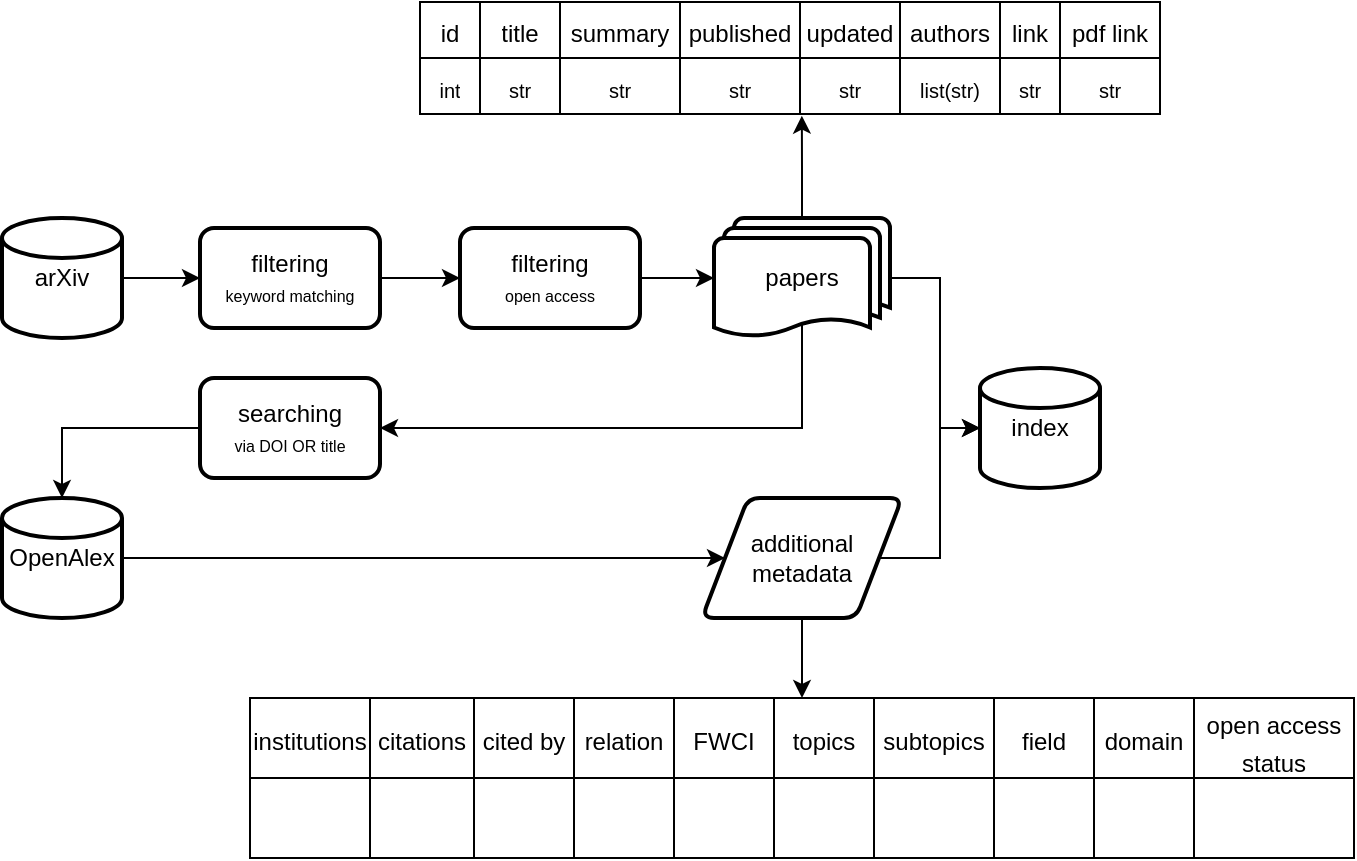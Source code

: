 <mxfile version="26.2.14">
  <diagram name="Page-1" id="spYMfo7C8VDkyBsGKRN6">
    <mxGraphModel dx="868" dy="518" grid="1" gridSize="10" guides="1" tooltips="1" connect="1" arrows="1" fold="1" page="1" pageScale="1" pageWidth="827" pageHeight="1169" math="0" shadow="0">
      <root>
        <mxCell id="0" />
        <mxCell id="1" parent="0" />
        <mxCell id="drIio9Y409SWSWU5YO3m-18" style="edgeStyle=orthogonalEdgeStyle;rounded=0;orthogonalLoop=1;jettySize=auto;html=1;entryX=1;entryY=0.5;entryDx=0;entryDy=0;exitX=0.5;exitY=0.88;exitDx=0;exitDy=0;exitPerimeter=0;" parent="1" source="drIio9Y409SWSWU5YO3m-2" target="drIio9Y409SWSWU5YO3m-17" edge="1">
          <mxGeometry relative="1" as="geometry">
            <Array as="points">
              <mxPoint x="441" y="235" />
            </Array>
          </mxGeometry>
        </mxCell>
        <mxCell id="drIio9Y409SWSWU5YO3m-2" value="papers" style="strokeWidth=2;html=1;shape=mxgraph.flowchart.multi-document;whiteSpace=wrap;" parent="1" vertex="1">
          <mxGeometry x="397" y="130" width="88" height="60" as="geometry" />
        </mxCell>
        <mxCell id="drIio9Y409SWSWU5YO3m-6" value="additional metadata" style="shape=parallelogram;html=1;strokeWidth=2;perimeter=parallelogramPerimeter;whiteSpace=wrap;rounded=1;arcSize=12;size=0.23;" parent="1" vertex="1">
          <mxGeometry x="391" y="270" width="100" height="60" as="geometry" />
        </mxCell>
        <mxCell id="drIio9Y409SWSWU5YO3m-9" value="" style="edgeStyle=orthogonalEdgeStyle;rounded=0;orthogonalLoop=1;jettySize=auto;html=1;" parent="1" source="drIio9Y409SWSWU5YO3m-7" target="drIio9Y409SWSWU5YO3m-6" edge="1">
          <mxGeometry relative="1" as="geometry" />
        </mxCell>
        <mxCell id="drIio9Y409SWSWU5YO3m-7" value="OpenAlex" style="strokeWidth=2;html=1;shape=mxgraph.flowchart.database;whiteSpace=wrap;" parent="1" vertex="1">
          <mxGeometry x="41" y="270" width="60" height="60" as="geometry" />
        </mxCell>
        <mxCell id="drIio9Y409SWSWU5YO3m-15" value="" style="edgeStyle=orthogonalEdgeStyle;rounded=0;orthogonalLoop=1;jettySize=auto;html=1;" parent="1" source="drIio9Y409SWSWU5YO3m-8" target="drIio9Y409SWSWU5YO3m-14" edge="1">
          <mxGeometry relative="1" as="geometry" />
        </mxCell>
        <mxCell id="drIio9Y409SWSWU5YO3m-8" value="arXiv" style="strokeWidth=2;html=1;shape=mxgraph.flowchart.database;whiteSpace=wrap;" parent="1" vertex="1">
          <mxGeometry x="41" y="130" width="60" height="60" as="geometry" />
        </mxCell>
        <mxCell id="drIio9Y409SWSWU5YO3m-11" value="index" style="strokeWidth=2;html=1;shape=mxgraph.flowchart.database;whiteSpace=wrap;" parent="1" vertex="1">
          <mxGeometry x="530" y="205" width="60" height="60" as="geometry" />
        </mxCell>
        <mxCell id="X5gpQsDnQvT6d17Y1w-y-3" value="" style="edgeStyle=orthogonalEdgeStyle;rounded=0;orthogonalLoop=1;jettySize=auto;html=1;" edge="1" parent="1" source="drIio9Y409SWSWU5YO3m-14" target="X5gpQsDnQvT6d17Y1w-y-1">
          <mxGeometry relative="1" as="geometry" />
        </mxCell>
        <mxCell id="drIio9Y409SWSWU5YO3m-14" value="filtering&lt;div&gt;&lt;font style=&quot;font-size: 8px;&quot;&gt;keyword matching&lt;/font&gt;&lt;/div&gt;" style="rounded=1;whiteSpace=wrap;html=1;absoluteArcSize=1;arcSize=14;strokeWidth=2;" parent="1" vertex="1">
          <mxGeometry x="140" y="135" width="90" height="50" as="geometry" />
        </mxCell>
        <mxCell id="drIio9Y409SWSWU5YO3m-17" value="searching&lt;div&gt;&lt;font style=&quot;font-size: 8px;&quot;&gt;via DOI OR title&lt;/font&gt;&lt;/div&gt;" style="rounded=1;whiteSpace=wrap;html=1;absoluteArcSize=1;arcSize=14;strokeWidth=2;" parent="1" vertex="1">
          <mxGeometry x="140" y="210" width="90" height="50" as="geometry" />
        </mxCell>
        <mxCell id="drIio9Y409SWSWU5YO3m-19" style="edgeStyle=orthogonalEdgeStyle;rounded=0;orthogonalLoop=1;jettySize=auto;html=1;entryX=0.5;entryY=0;entryDx=0;entryDy=0;entryPerimeter=0;" parent="1" source="drIio9Y409SWSWU5YO3m-17" target="drIio9Y409SWSWU5YO3m-7" edge="1">
          <mxGeometry relative="1" as="geometry" />
        </mxCell>
        <mxCell id="drIio9Y409SWSWU5YO3m-38" value="" style="shape=table;startSize=0;container=1;collapsible=0;childLayout=tableLayout;fontSize=16;" parent="1" vertex="1">
          <mxGeometry x="250" y="22" width="370" height="56.0" as="geometry" />
        </mxCell>
        <mxCell id="drIio9Y409SWSWU5YO3m-39" value="" style="shape=tableRow;horizontal=0;startSize=0;swimlaneHead=0;swimlaneBody=0;strokeColor=inherit;top=0;left=0;bottom=0;right=0;collapsible=0;dropTarget=0;fillColor=none;points=[[0,0.5],[1,0.5]];portConstraint=eastwest;fontSize=16;" parent="drIio9Y409SWSWU5YO3m-38" vertex="1">
          <mxGeometry width="370" height="28" as="geometry" />
        </mxCell>
        <mxCell id="drIio9Y409SWSWU5YO3m-40" value="&lt;font style=&quot;font-size: 12px;&quot;&gt;id&lt;/font&gt;" style="shape=partialRectangle;html=1;whiteSpace=wrap;connectable=0;strokeColor=inherit;overflow=hidden;fillColor=none;top=0;left=0;bottom=0;right=0;pointerEvents=1;fontSize=16;" parent="drIio9Y409SWSWU5YO3m-39" vertex="1">
          <mxGeometry width="30" height="28" as="geometry">
            <mxRectangle width="30" height="28" as="alternateBounds" />
          </mxGeometry>
        </mxCell>
        <mxCell id="drIio9Y409SWSWU5YO3m-41" value="&lt;font style=&quot;font-size: 12px;&quot;&gt;title&lt;/font&gt;" style="shape=partialRectangle;html=1;whiteSpace=wrap;connectable=0;strokeColor=inherit;overflow=hidden;fillColor=none;top=0;left=0;bottom=0;right=0;pointerEvents=1;fontSize=16;" parent="drIio9Y409SWSWU5YO3m-39" vertex="1">
          <mxGeometry x="30" width="40" height="28" as="geometry">
            <mxRectangle width="40" height="28" as="alternateBounds" />
          </mxGeometry>
        </mxCell>
        <mxCell id="drIio9Y409SWSWU5YO3m-42" value="&lt;font style=&quot;font-size: 12px;&quot;&gt;summary&lt;/font&gt;" style="shape=partialRectangle;html=1;whiteSpace=wrap;connectable=0;strokeColor=inherit;overflow=hidden;fillColor=none;top=0;left=0;bottom=0;right=0;pointerEvents=1;fontSize=16;" parent="drIio9Y409SWSWU5YO3m-39" vertex="1">
          <mxGeometry x="70" width="60" height="28" as="geometry">
            <mxRectangle width="60" height="28" as="alternateBounds" />
          </mxGeometry>
        </mxCell>
        <mxCell id="drIio9Y409SWSWU5YO3m-61" value="&lt;font style=&quot;font-size: 12px;&quot;&gt;published&lt;/font&gt;" style="shape=partialRectangle;html=1;whiteSpace=wrap;connectable=0;strokeColor=inherit;overflow=hidden;fillColor=none;top=0;left=0;bottom=0;right=0;pointerEvents=1;fontSize=16;" parent="drIio9Y409SWSWU5YO3m-39" vertex="1">
          <mxGeometry x="130" width="60" height="28" as="geometry">
            <mxRectangle width="60" height="28" as="alternateBounds" />
          </mxGeometry>
        </mxCell>
        <mxCell id="drIio9Y409SWSWU5YO3m-59" value="&lt;font style=&quot;font-size: 12px;&quot;&gt;updated&lt;/font&gt;" style="shape=partialRectangle;html=1;whiteSpace=wrap;connectable=0;strokeColor=inherit;overflow=hidden;fillColor=none;top=0;left=0;bottom=0;right=0;pointerEvents=1;fontSize=16;" parent="drIio9Y409SWSWU5YO3m-39" vertex="1">
          <mxGeometry x="190" width="50" height="28" as="geometry">
            <mxRectangle width="50" height="28" as="alternateBounds" />
          </mxGeometry>
        </mxCell>
        <mxCell id="drIio9Y409SWSWU5YO3m-63" value="&lt;font style=&quot;font-size: 12px;&quot;&gt;authors&lt;/font&gt;" style="shape=partialRectangle;html=1;whiteSpace=wrap;connectable=0;strokeColor=inherit;overflow=hidden;fillColor=none;top=0;left=0;bottom=0;right=0;pointerEvents=1;fontSize=16;" parent="drIio9Y409SWSWU5YO3m-39" vertex="1">
          <mxGeometry x="240" width="50" height="28" as="geometry">
            <mxRectangle width="50" height="28" as="alternateBounds" />
          </mxGeometry>
        </mxCell>
        <mxCell id="drIio9Y409SWSWU5YO3m-65" value="&lt;font style=&quot;font-size: 12px;&quot;&gt;link&lt;/font&gt;" style="shape=partialRectangle;html=1;whiteSpace=wrap;connectable=0;strokeColor=inherit;overflow=hidden;fillColor=none;top=0;left=0;bottom=0;right=0;pointerEvents=1;fontSize=16;" parent="drIio9Y409SWSWU5YO3m-39" vertex="1">
          <mxGeometry x="290" width="30" height="28" as="geometry">
            <mxRectangle width="30" height="28" as="alternateBounds" />
          </mxGeometry>
        </mxCell>
        <mxCell id="drIio9Y409SWSWU5YO3m-67" value="&lt;font style=&quot;font-size: 12px;&quot;&gt;pdf link&lt;/font&gt;" style="shape=partialRectangle;html=1;whiteSpace=wrap;connectable=0;strokeColor=inherit;overflow=hidden;fillColor=none;top=0;left=0;bottom=0;right=0;pointerEvents=1;fontSize=16;" parent="drIio9Y409SWSWU5YO3m-39" vertex="1">
          <mxGeometry x="320" width="50" height="28" as="geometry">
            <mxRectangle width="50" height="28" as="alternateBounds" />
          </mxGeometry>
        </mxCell>
        <mxCell id="drIio9Y409SWSWU5YO3m-43" value="" style="shape=tableRow;horizontal=0;startSize=0;swimlaneHead=0;swimlaneBody=0;strokeColor=inherit;top=0;left=0;bottom=0;right=0;collapsible=0;dropTarget=0;fillColor=none;points=[[0,0.5],[1,0.5]];portConstraint=eastwest;fontSize=16;" parent="drIio9Y409SWSWU5YO3m-38" vertex="1">
          <mxGeometry y="28" width="370" height="28" as="geometry" />
        </mxCell>
        <mxCell id="drIio9Y409SWSWU5YO3m-44" value="&lt;font style=&quot;font-size: 10px;&quot;&gt;int&lt;/font&gt;" style="shape=partialRectangle;html=1;whiteSpace=wrap;connectable=0;strokeColor=inherit;overflow=hidden;fillColor=none;top=0;left=0;bottom=0;right=0;pointerEvents=1;fontSize=16;" parent="drIio9Y409SWSWU5YO3m-43" vertex="1">
          <mxGeometry width="30" height="28" as="geometry">
            <mxRectangle width="30" height="28" as="alternateBounds" />
          </mxGeometry>
        </mxCell>
        <mxCell id="drIio9Y409SWSWU5YO3m-45" value="&lt;font style=&quot;font-size: 10px;&quot;&gt;str&lt;/font&gt;" style="shape=partialRectangle;html=1;whiteSpace=wrap;connectable=0;strokeColor=inherit;overflow=hidden;fillColor=none;top=0;left=0;bottom=0;right=0;pointerEvents=1;fontSize=16;" parent="drIio9Y409SWSWU5YO3m-43" vertex="1">
          <mxGeometry x="30" width="40" height="28" as="geometry">
            <mxRectangle width="40" height="28" as="alternateBounds" />
          </mxGeometry>
        </mxCell>
        <mxCell id="drIio9Y409SWSWU5YO3m-46" value="&lt;font style=&quot;font-size: 10px;&quot;&gt;str&lt;/font&gt;" style="shape=partialRectangle;html=1;whiteSpace=wrap;connectable=0;strokeColor=inherit;overflow=hidden;fillColor=none;top=0;left=0;bottom=0;right=0;pointerEvents=1;fontSize=16;" parent="drIio9Y409SWSWU5YO3m-43" vertex="1">
          <mxGeometry x="70" width="60" height="28" as="geometry">
            <mxRectangle width="60" height="28" as="alternateBounds" />
          </mxGeometry>
        </mxCell>
        <mxCell id="drIio9Y409SWSWU5YO3m-62" value="&lt;font style=&quot;font-size: 10px;&quot;&gt;str&lt;/font&gt;" style="shape=partialRectangle;html=1;whiteSpace=wrap;connectable=0;strokeColor=inherit;overflow=hidden;fillColor=none;top=0;left=0;bottom=0;right=0;pointerEvents=1;fontSize=16;" parent="drIio9Y409SWSWU5YO3m-43" vertex="1">
          <mxGeometry x="130" width="60" height="28" as="geometry">
            <mxRectangle width="60" height="28" as="alternateBounds" />
          </mxGeometry>
        </mxCell>
        <mxCell id="drIio9Y409SWSWU5YO3m-60" value="&lt;font style=&quot;font-size: 10px;&quot;&gt;&lt;font style=&quot;&quot;&gt;st&lt;/font&gt;r&lt;/font&gt;" style="shape=partialRectangle;html=1;whiteSpace=wrap;connectable=0;strokeColor=inherit;overflow=hidden;fillColor=none;top=0;left=0;bottom=0;right=0;pointerEvents=1;fontSize=16;" parent="drIio9Y409SWSWU5YO3m-43" vertex="1">
          <mxGeometry x="190" width="50" height="28" as="geometry">
            <mxRectangle width="50" height="28" as="alternateBounds" />
          </mxGeometry>
        </mxCell>
        <mxCell id="drIio9Y409SWSWU5YO3m-64" value="&lt;font style=&quot;font-size: 10px;&quot;&gt;list(str)&lt;/font&gt;" style="shape=partialRectangle;html=1;whiteSpace=wrap;connectable=0;strokeColor=inherit;overflow=hidden;fillColor=none;top=0;left=0;bottom=0;right=0;pointerEvents=1;fontSize=16;" parent="drIio9Y409SWSWU5YO3m-43" vertex="1">
          <mxGeometry x="240" width="50" height="28" as="geometry">
            <mxRectangle width="50" height="28" as="alternateBounds" />
          </mxGeometry>
        </mxCell>
        <mxCell id="drIio9Y409SWSWU5YO3m-66" value="&lt;font style=&quot;font-size: 10px;&quot;&gt;str&lt;/font&gt;" style="shape=partialRectangle;html=1;whiteSpace=wrap;connectable=0;strokeColor=inherit;overflow=hidden;fillColor=none;top=0;left=0;bottom=0;right=0;pointerEvents=1;fontSize=16;" parent="drIio9Y409SWSWU5YO3m-43" vertex="1">
          <mxGeometry x="290" width="30" height="28" as="geometry">
            <mxRectangle width="30" height="28" as="alternateBounds" />
          </mxGeometry>
        </mxCell>
        <mxCell id="drIio9Y409SWSWU5YO3m-68" value="&lt;font style=&quot;font-size: 10px;&quot;&gt;str&lt;/font&gt;" style="shape=partialRectangle;html=1;whiteSpace=wrap;connectable=0;strokeColor=inherit;overflow=hidden;fillColor=none;top=0;left=0;bottom=0;right=0;pointerEvents=1;fontSize=16;" parent="drIio9Y409SWSWU5YO3m-43" vertex="1">
          <mxGeometry x="320" width="50" height="28" as="geometry">
            <mxRectangle width="50" height="28" as="alternateBounds" />
          </mxGeometry>
        </mxCell>
        <mxCell id="drIio9Y409SWSWU5YO3m-71" value="" style="shape=table;startSize=0;container=1;collapsible=0;childLayout=tableLayout;fontSize=16;" parent="1" vertex="1">
          <mxGeometry x="165" y="370" width="552" height="80" as="geometry" />
        </mxCell>
        <mxCell id="drIio9Y409SWSWU5YO3m-72" value="" style="shape=tableRow;horizontal=0;startSize=0;swimlaneHead=0;swimlaneBody=0;strokeColor=inherit;top=0;left=0;bottom=0;right=0;collapsible=0;dropTarget=0;fillColor=none;points=[[0,0.5],[1,0.5]];portConstraint=eastwest;fontSize=16;" parent="drIio9Y409SWSWU5YO3m-71" vertex="1">
          <mxGeometry width="552" height="40" as="geometry" />
        </mxCell>
        <mxCell id="drIio9Y409SWSWU5YO3m-73" value="&lt;font style=&quot;font-size: 12px;&quot;&gt;institutions&lt;/font&gt;" style="shape=partialRectangle;html=1;whiteSpace=wrap;connectable=0;strokeColor=inherit;overflow=hidden;fillColor=none;top=0;left=0;bottom=0;right=0;pointerEvents=1;fontSize=16;" parent="drIio9Y409SWSWU5YO3m-72" vertex="1">
          <mxGeometry width="60" height="40" as="geometry">
            <mxRectangle width="60" height="40" as="alternateBounds" />
          </mxGeometry>
        </mxCell>
        <mxCell id="drIio9Y409SWSWU5YO3m-74" value="&lt;font style=&quot;font-size: 12px;&quot;&gt;citations&lt;/font&gt;" style="shape=partialRectangle;html=1;whiteSpace=wrap;connectable=0;strokeColor=inherit;overflow=hidden;fillColor=none;top=0;left=0;bottom=0;right=0;pointerEvents=1;fontSize=16;" parent="drIio9Y409SWSWU5YO3m-72" vertex="1">
          <mxGeometry x="60" width="52" height="40" as="geometry">
            <mxRectangle width="52" height="40" as="alternateBounds" />
          </mxGeometry>
        </mxCell>
        <mxCell id="drIio9Y409SWSWU5YO3m-75" value="&lt;font style=&quot;font-size: 12px;&quot;&gt;cited by&lt;/font&gt;" style="shape=partialRectangle;html=1;whiteSpace=wrap;connectable=0;strokeColor=inherit;overflow=hidden;fillColor=none;top=0;left=0;bottom=0;right=0;pointerEvents=1;fontSize=16;" parent="drIio9Y409SWSWU5YO3m-72" vertex="1">
          <mxGeometry x="112" width="50" height="40" as="geometry">
            <mxRectangle width="50" height="40" as="alternateBounds" />
          </mxGeometry>
        </mxCell>
        <mxCell id="drIio9Y409SWSWU5YO3m-84" value="&lt;font style=&quot;font-size: 12px;&quot;&gt;relation&lt;/font&gt;" style="shape=partialRectangle;html=1;whiteSpace=wrap;connectable=0;strokeColor=inherit;overflow=hidden;fillColor=none;top=0;left=0;bottom=0;right=0;pointerEvents=1;fontSize=16;" parent="drIio9Y409SWSWU5YO3m-72" vertex="1">
          <mxGeometry x="162" width="50" height="40" as="geometry">
            <mxRectangle width="50" height="40" as="alternateBounds" />
          </mxGeometry>
        </mxCell>
        <mxCell id="drIio9Y409SWSWU5YO3m-87" value="&lt;font style=&quot;font-size: 12px;&quot;&gt;FWCI&lt;/font&gt;" style="shape=partialRectangle;html=1;whiteSpace=wrap;connectable=0;strokeColor=inherit;overflow=hidden;fillColor=none;top=0;left=0;bottom=0;right=0;pointerEvents=1;fontSize=16;" parent="drIio9Y409SWSWU5YO3m-72" vertex="1">
          <mxGeometry x="212" width="50" height="40" as="geometry">
            <mxRectangle width="50" height="40" as="alternateBounds" />
          </mxGeometry>
        </mxCell>
        <mxCell id="drIio9Y409SWSWU5YO3m-90" value="&lt;font style=&quot;font-size: 12px;&quot;&gt;topics&lt;/font&gt;" style="shape=partialRectangle;html=1;whiteSpace=wrap;connectable=0;strokeColor=inherit;overflow=hidden;fillColor=none;top=0;left=0;bottom=0;right=0;pointerEvents=1;fontSize=16;" parent="drIio9Y409SWSWU5YO3m-72" vertex="1">
          <mxGeometry x="262" width="50" height="40" as="geometry">
            <mxRectangle width="50" height="40" as="alternateBounds" />
          </mxGeometry>
        </mxCell>
        <mxCell id="drIio9Y409SWSWU5YO3m-93" value="&lt;font style=&quot;font-size: 12px;&quot;&gt;subtopics&lt;/font&gt;" style="shape=partialRectangle;html=1;whiteSpace=wrap;connectable=0;strokeColor=inherit;overflow=hidden;fillColor=none;top=0;left=0;bottom=0;right=0;pointerEvents=1;fontSize=16;" parent="drIio9Y409SWSWU5YO3m-72" vertex="1">
          <mxGeometry x="312" width="60" height="40" as="geometry">
            <mxRectangle width="60" height="40" as="alternateBounds" />
          </mxGeometry>
        </mxCell>
        <mxCell id="drIio9Y409SWSWU5YO3m-96" value="&lt;font style=&quot;font-size: 12px;&quot;&gt;field&lt;/font&gt;" style="shape=partialRectangle;html=1;whiteSpace=wrap;connectable=0;strokeColor=inherit;overflow=hidden;fillColor=none;top=0;left=0;bottom=0;right=0;pointerEvents=1;fontSize=16;" parent="drIio9Y409SWSWU5YO3m-72" vertex="1">
          <mxGeometry x="372" width="50" height="40" as="geometry">
            <mxRectangle width="50" height="40" as="alternateBounds" />
          </mxGeometry>
        </mxCell>
        <mxCell id="drIio9Y409SWSWU5YO3m-99" value="&lt;font style=&quot;font-size: 12px;&quot;&gt;domain&lt;/font&gt;" style="shape=partialRectangle;html=1;whiteSpace=wrap;connectable=0;strokeColor=inherit;overflow=hidden;fillColor=none;top=0;left=0;bottom=0;right=0;pointerEvents=1;fontSize=16;" parent="drIio9Y409SWSWU5YO3m-72" vertex="1">
          <mxGeometry x="422" width="50" height="40" as="geometry">
            <mxRectangle width="50" height="40" as="alternateBounds" />
          </mxGeometry>
        </mxCell>
        <mxCell id="drIio9Y409SWSWU5YO3m-102" value="&lt;font style=&quot;font-size: 12px;&quot;&gt;open access status&lt;/font&gt;" style="shape=partialRectangle;html=1;whiteSpace=wrap;connectable=0;strokeColor=inherit;overflow=hidden;fillColor=none;top=0;left=0;bottom=0;right=0;pointerEvents=1;fontSize=16;" parent="drIio9Y409SWSWU5YO3m-72" vertex="1">
          <mxGeometry x="472" width="80" height="40" as="geometry">
            <mxRectangle width="80" height="40" as="alternateBounds" />
          </mxGeometry>
        </mxCell>
        <mxCell id="drIio9Y409SWSWU5YO3m-76" value="" style="shape=tableRow;horizontal=0;startSize=0;swimlaneHead=0;swimlaneBody=0;strokeColor=inherit;top=0;left=0;bottom=0;right=0;collapsible=0;dropTarget=0;fillColor=none;points=[[0,0.5],[1,0.5]];portConstraint=eastwest;fontSize=16;" parent="drIio9Y409SWSWU5YO3m-71" vertex="1">
          <mxGeometry y="40" width="552" height="40" as="geometry" />
        </mxCell>
        <mxCell id="drIio9Y409SWSWU5YO3m-77" value="" style="shape=partialRectangle;html=1;whiteSpace=wrap;connectable=0;strokeColor=inherit;overflow=hidden;fillColor=none;top=0;left=0;bottom=0;right=0;pointerEvents=1;fontSize=16;" parent="drIio9Y409SWSWU5YO3m-76" vertex="1">
          <mxGeometry width="60" height="40" as="geometry">
            <mxRectangle width="60" height="40" as="alternateBounds" />
          </mxGeometry>
        </mxCell>
        <mxCell id="drIio9Y409SWSWU5YO3m-78" value="" style="shape=partialRectangle;html=1;whiteSpace=wrap;connectable=0;strokeColor=inherit;overflow=hidden;fillColor=none;top=0;left=0;bottom=0;right=0;pointerEvents=1;fontSize=16;" parent="drIio9Y409SWSWU5YO3m-76" vertex="1">
          <mxGeometry x="60" width="52" height="40" as="geometry">
            <mxRectangle width="52" height="40" as="alternateBounds" />
          </mxGeometry>
        </mxCell>
        <mxCell id="drIio9Y409SWSWU5YO3m-79" value="" style="shape=partialRectangle;html=1;whiteSpace=wrap;connectable=0;strokeColor=inherit;overflow=hidden;fillColor=none;top=0;left=0;bottom=0;right=0;pointerEvents=1;fontSize=16;" parent="drIio9Y409SWSWU5YO3m-76" vertex="1">
          <mxGeometry x="112" width="50" height="40" as="geometry">
            <mxRectangle width="50" height="40" as="alternateBounds" />
          </mxGeometry>
        </mxCell>
        <mxCell id="drIio9Y409SWSWU5YO3m-85" style="shape=partialRectangle;html=1;whiteSpace=wrap;connectable=0;strokeColor=inherit;overflow=hidden;fillColor=none;top=0;left=0;bottom=0;right=0;pointerEvents=1;fontSize=16;" parent="drIio9Y409SWSWU5YO3m-76" vertex="1">
          <mxGeometry x="162" width="50" height="40" as="geometry">
            <mxRectangle width="50" height="40" as="alternateBounds" />
          </mxGeometry>
        </mxCell>
        <mxCell id="drIio9Y409SWSWU5YO3m-88" style="shape=partialRectangle;html=1;whiteSpace=wrap;connectable=0;strokeColor=inherit;overflow=hidden;fillColor=none;top=0;left=0;bottom=0;right=0;pointerEvents=1;fontSize=16;" parent="drIio9Y409SWSWU5YO3m-76" vertex="1">
          <mxGeometry x="212" width="50" height="40" as="geometry">
            <mxRectangle width="50" height="40" as="alternateBounds" />
          </mxGeometry>
        </mxCell>
        <mxCell id="drIio9Y409SWSWU5YO3m-91" value="" style="shape=partialRectangle;html=1;whiteSpace=wrap;connectable=0;strokeColor=inherit;overflow=hidden;fillColor=none;top=0;left=0;bottom=0;right=0;pointerEvents=1;fontSize=16;" parent="drIio9Y409SWSWU5YO3m-76" vertex="1">
          <mxGeometry x="262" width="50" height="40" as="geometry">
            <mxRectangle width="50" height="40" as="alternateBounds" />
          </mxGeometry>
        </mxCell>
        <mxCell id="drIio9Y409SWSWU5YO3m-94" value="" style="shape=partialRectangle;html=1;whiteSpace=wrap;connectable=0;strokeColor=inherit;overflow=hidden;fillColor=none;top=0;left=0;bottom=0;right=0;pointerEvents=1;fontSize=16;" parent="drIio9Y409SWSWU5YO3m-76" vertex="1">
          <mxGeometry x="312" width="60" height="40" as="geometry">
            <mxRectangle width="60" height="40" as="alternateBounds" />
          </mxGeometry>
        </mxCell>
        <mxCell id="drIio9Y409SWSWU5YO3m-97" value="" style="shape=partialRectangle;html=1;whiteSpace=wrap;connectable=0;strokeColor=inherit;overflow=hidden;fillColor=none;top=0;left=0;bottom=0;right=0;pointerEvents=1;fontSize=16;" parent="drIio9Y409SWSWU5YO3m-76" vertex="1">
          <mxGeometry x="372" width="50" height="40" as="geometry">
            <mxRectangle width="50" height="40" as="alternateBounds" />
          </mxGeometry>
        </mxCell>
        <mxCell id="drIio9Y409SWSWU5YO3m-100" style="shape=partialRectangle;html=1;whiteSpace=wrap;connectable=0;strokeColor=inherit;overflow=hidden;fillColor=none;top=0;left=0;bottom=0;right=0;pointerEvents=1;fontSize=16;" parent="drIio9Y409SWSWU5YO3m-76" vertex="1">
          <mxGeometry x="422" width="50" height="40" as="geometry">
            <mxRectangle width="50" height="40" as="alternateBounds" />
          </mxGeometry>
        </mxCell>
        <mxCell id="drIio9Y409SWSWU5YO3m-103" style="shape=partialRectangle;html=1;whiteSpace=wrap;connectable=0;strokeColor=inherit;overflow=hidden;fillColor=none;top=0;left=0;bottom=0;right=0;pointerEvents=1;fontSize=16;" parent="drIio9Y409SWSWU5YO3m-76" vertex="1">
          <mxGeometry x="472" width="80" height="40" as="geometry">
            <mxRectangle width="80" height="40" as="alternateBounds" />
          </mxGeometry>
        </mxCell>
        <mxCell id="drIio9Y409SWSWU5YO3m-105" style="edgeStyle=orthogonalEdgeStyle;rounded=0;orthogonalLoop=1;jettySize=auto;html=1;entryX=0.5;entryY=0;entryDx=0;entryDy=0;entryPerimeter=0;" parent="1" source="drIio9Y409SWSWU5YO3m-6" target="drIio9Y409SWSWU5YO3m-72" edge="1">
          <mxGeometry relative="1" as="geometry" />
        </mxCell>
        <mxCell id="X5gpQsDnQvT6d17Y1w-y-4" value="" style="edgeStyle=orthogonalEdgeStyle;rounded=0;orthogonalLoop=1;jettySize=auto;html=1;" edge="1" parent="1" source="X5gpQsDnQvT6d17Y1w-y-1" target="drIio9Y409SWSWU5YO3m-2">
          <mxGeometry relative="1" as="geometry" />
        </mxCell>
        <mxCell id="X5gpQsDnQvT6d17Y1w-y-1" value="filtering&lt;div&gt;&lt;span style=&quot;font-size: 8px;&quot;&gt;open access&lt;/span&gt;&lt;/div&gt;" style="rounded=1;whiteSpace=wrap;html=1;absoluteArcSize=1;arcSize=14;strokeWidth=2;" vertex="1" parent="1">
          <mxGeometry x="270" y="135" width="90" height="50" as="geometry" />
        </mxCell>
        <mxCell id="X5gpQsDnQvT6d17Y1w-y-6" style="edgeStyle=orthogonalEdgeStyle;rounded=0;orthogonalLoop=1;jettySize=auto;html=1;entryX=0.516;entryY=1.015;entryDx=0;entryDy=0;entryPerimeter=0;" edge="1" parent="1" source="drIio9Y409SWSWU5YO3m-2" target="drIio9Y409SWSWU5YO3m-38">
          <mxGeometry relative="1" as="geometry" />
        </mxCell>
        <mxCell id="X5gpQsDnQvT6d17Y1w-y-7" style="edgeStyle=orthogonalEdgeStyle;rounded=0;orthogonalLoop=1;jettySize=auto;html=1;entryX=0;entryY=0.5;entryDx=0;entryDy=0;entryPerimeter=0;" edge="1" parent="1" source="drIio9Y409SWSWU5YO3m-6" target="drIio9Y409SWSWU5YO3m-11">
          <mxGeometry relative="1" as="geometry">
            <Array as="points">
              <mxPoint x="510" y="300" />
              <mxPoint x="510" y="235" />
            </Array>
          </mxGeometry>
        </mxCell>
        <mxCell id="X5gpQsDnQvT6d17Y1w-y-8" style="edgeStyle=orthogonalEdgeStyle;rounded=0;orthogonalLoop=1;jettySize=auto;html=1;entryX=0;entryY=0.5;entryDx=0;entryDy=0;entryPerimeter=0;" edge="1" parent="1" source="drIio9Y409SWSWU5YO3m-2" target="drIio9Y409SWSWU5YO3m-11">
          <mxGeometry relative="1" as="geometry">
            <Array as="points">
              <mxPoint x="510" y="160" />
              <mxPoint x="510" y="235" />
            </Array>
          </mxGeometry>
        </mxCell>
      </root>
    </mxGraphModel>
  </diagram>
</mxfile>
